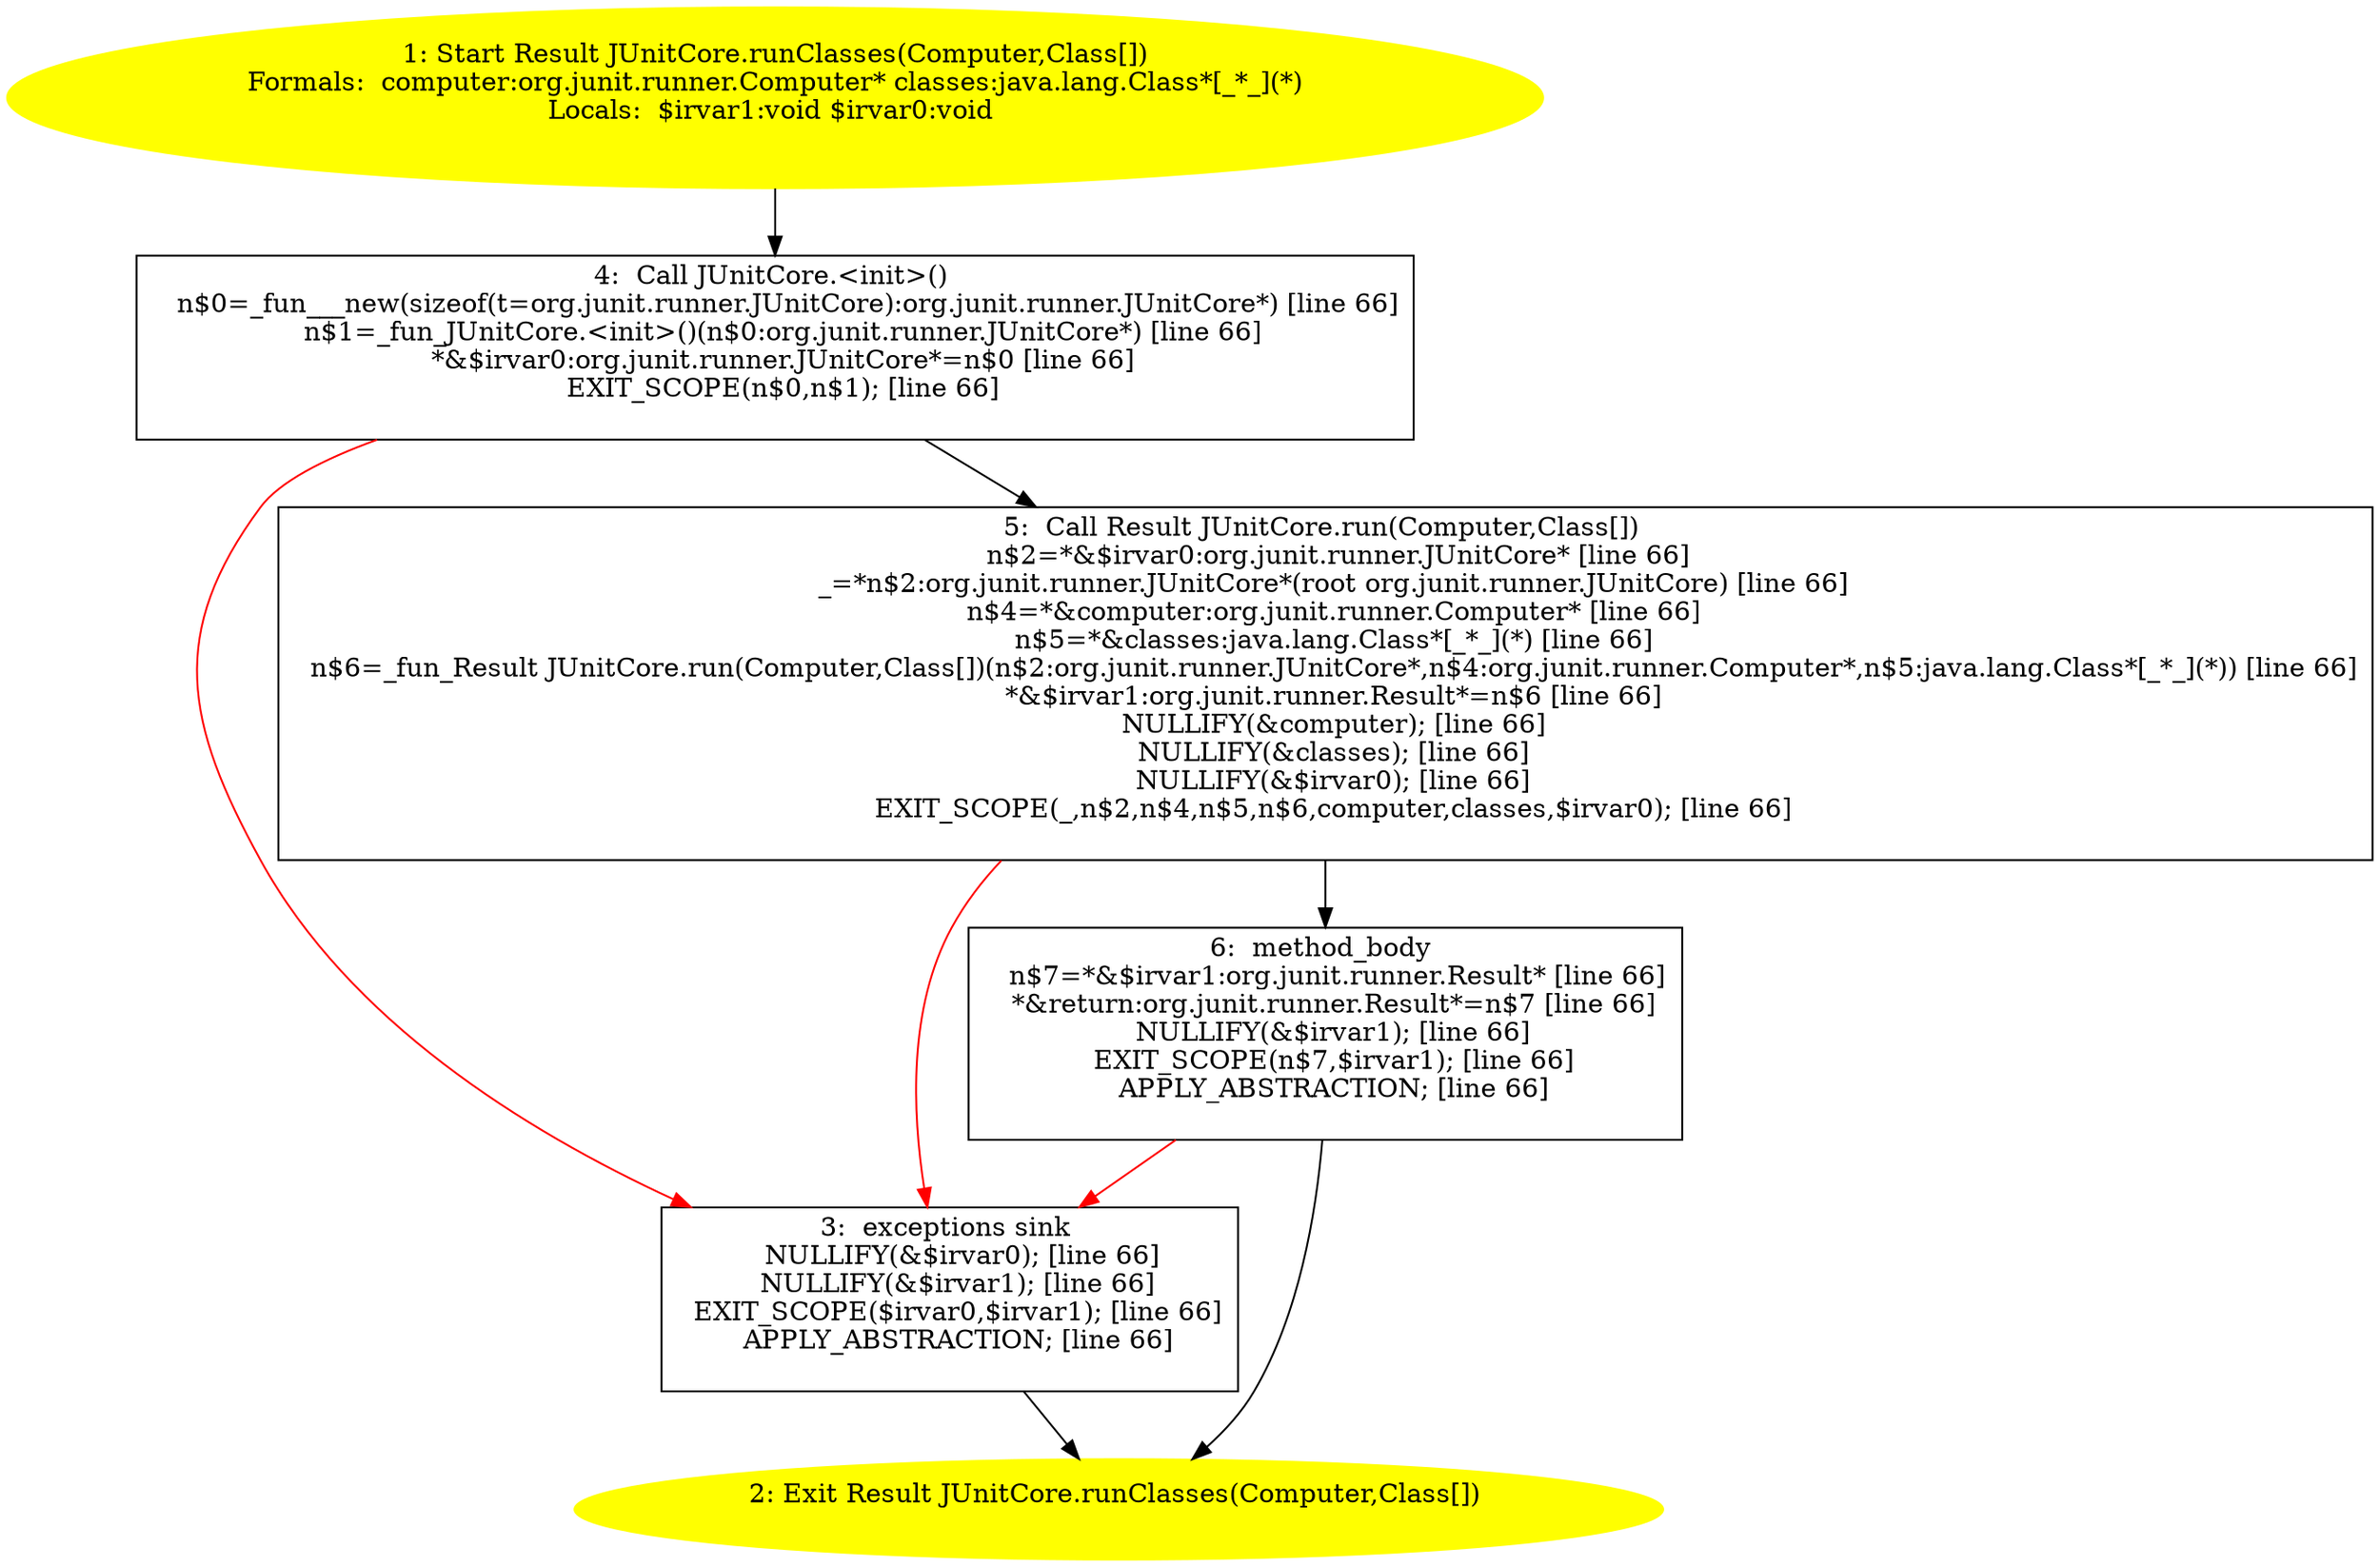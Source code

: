 /* @generated */
digraph cfg {
"org.junit.runner.JUnitCore.runClasses(org.junit.runner.Computer,java.lang.Class[]):org.junit.runner..1e3f5fae8a0b6495042492cf6ce50983_1" [label="1: Start Result JUnitCore.runClasses(Computer,Class[])\nFormals:  computer:org.junit.runner.Computer* classes:java.lang.Class*[_*_](*)\nLocals:  $irvar1:void $irvar0:void \n  " color=yellow style=filled]
	

	 "org.junit.runner.JUnitCore.runClasses(org.junit.runner.Computer,java.lang.Class[]):org.junit.runner..1e3f5fae8a0b6495042492cf6ce50983_1" -> "org.junit.runner.JUnitCore.runClasses(org.junit.runner.Computer,java.lang.Class[]):org.junit.runner..1e3f5fae8a0b6495042492cf6ce50983_4" ;
"org.junit.runner.JUnitCore.runClasses(org.junit.runner.Computer,java.lang.Class[]):org.junit.runner..1e3f5fae8a0b6495042492cf6ce50983_2" [label="2: Exit Result JUnitCore.runClasses(Computer,Class[]) \n  " color=yellow style=filled]
	

"org.junit.runner.JUnitCore.runClasses(org.junit.runner.Computer,java.lang.Class[]):org.junit.runner..1e3f5fae8a0b6495042492cf6ce50983_3" [label="3:  exceptions sink \n   NULLIFY(&$irvar0); [line 66]\n  NULLIFY(&$irvar1); [line 66]\n  EXIT_SCOPE($irvar0,$irvar1); [line 66]\n  APPLY_ABSTRACTION; [line 66]\n " shape="box"]
	

	 "org.junit.runner.JUnitCore.runClasses(org.junit.runner.Computer,java.lang.Class[]):org.junit.runner..1e3f5fae8a0b6495042492cf6ce50983_3" -> "org.junit.runner.JUnitCore.runClasses(org.junit.runner.Computer,java.lang.Class[]):org.junit.runner..1e3f5fae8a0b6495042492cf6ce50983_2" ;
"org.junit.runner.JUnitCore.runClasses(org.junit.runner.Computer,java.lang.Class[]):org.junit.runner..1e3f5fae8a0b6495042492cf6ce50983_4" [label="4:  Call JUnitCore.<init>() \n   n$0=_fun___new(sizeof(t=org.junit.runner.JUnitCore):org.junit.runner.JUnitCore*) [line 66]\n  n$1=_fun_JUnitCore.<init>()(n$0:org.junit.runner.JUnitCore*) [line 66]\n  *&$irvar0:org.junit.runner.JUnitCore*=n$0 [line 66]\n  EXIT_SCOPE(n$0,n$1); [line 66]\n " shape="box"]
	

	 "org.junit.runner.JUnitCore.runClasses(org.junit.runner.Computer,java.lang.Class[]):org.junit.runner..1e3f5fae8a0b6495042492cf6ce50983_4" -> "org.junit.runner.JUnitCore.runClasses(org.junit.runner.Computer,java.lang.Class[]):org.junit.runner..1e3f5fae8a0b6495042492cf6ce50983_5" ;
	 "org.junit.runner.JUnitCore.runClasses(org.junit.runner.Computer,java.lang.Class[]):org.junit.runner..1e3f5fae8a0b6495042492cf6ce50983_4" -> "org.junit.runner.JUnitCore.runClasses(org.junit.runner.Computer,java.lang.Class[]):org.junit.runner..1e3f5fae8a0b6495042492cf6ce50983_3" [color="red" ];
"org.junit.runner.JUnitCore.runClasses(org.junit.runner.Computer,java.lang.Class[]):org.junit.runner..1e3f5fae8a0b6495042492cf6ce50983_5" [label="5:  Call Result JUnitCore.run(Computer,Class[]) \n   n$2=*&$irvar0:org.junit.runner.JUnitCore* [line 66]\n  _=*n$2:org.junit.runner.JUnitCore*(root org.junit.runner.JUnitCore) [line 66]\n  n$4=*&computer:org.junit.runner.Computer* [line 66]\n  n$5=*&classes:java.lang.Class*[_*_](*) [line 66]\n  n$6=_fun_Result JUnitCore.run(Computer,Class[])(n$2:org.junit.runner.JUnitCore*,n$4:org.junit.runner.Computer*,n$5:java.lang.Class*[_*_](*)) [line 66]\n  *&$irvar1:org.junit.runner.Result*=n$6 [line 66]\n  NULLIFY(&computer); [line 66]\n  NULLIFY(&classes); [line 66]\n  NULLIFY(&$irvar0); [line 66]\n  EXIT_SCOPE(_,n$2,n$4,n$5,n$6,computer,classes,$irvar0); [line 66]\n " shape="box"]
	

	 "org.junit.runner.JUnitCore.runClasses(org.junit.runner.Computer,java.lang.Class[]):org.junit.runner..1e3f5fae8a0b6495042492cf6ce50983_5" -> "org.junit.runner.JUnitCore.runClasses(org.junit.runner.Computer,java.lang.Class[]):org.junit.runner..1e3f5fae8a0b6495042492cf6ce50983_6" ;
	 "org.junit.runner.JUnitCore.runClasses(org.junit.runner.Computer,java.lang.Class[]):org.junit.runner..1e3f5fae8a0b6495042492cf6ce50983_5" -> "org.junit.runner.JUnitCore.runClasses(org.junit.runner.Computer,java.lang.Class[]):org.junit.runner..1e3f5fae8a0b6495042492cf6ce50983_3" [color="red" ];
"org.junit.runner.JUnitCore.runClasses(org.junit.runner.Computer,java.lang.Class[]):org.junit.runner..1e3f5fae8a0b6495042492cf6ce50983_6" [label="6:  method_body \n   n$7=*&$irvar1:org.junit.runner.Result* [line 66]\n  *&return:org.junit.runner.Result*=n$7 [line 66]\n  NULLIFY(&$irvar1); [line 66]\n  EXIT_SCOPE(n$7,$irvar1); [line 66]\n  APPLY_ABSTRACTION; [line 66]\n " shape="box"]
	

	 "org.junit.runner.JUnitCore.runClasses(org.junit.runner.Computer,java.lang.Class[]):org.junit.runner..1e3f5fae8a0b6495042492cf6ce50983_6" -> "org.junit.runner.JUnitCore.runClasses(org.junit.runner.Computer,java.lang.Class[]):org.junit.runner..1e3f5fae8a0b6495042492cf6ce50983_2" ;
	 "org.junit.runner.JUnitCore.runClasses(org.junit.runner.Computer,java.lang.Class[]):org.junit.runner..1e3f5fae8a0b6495042492cf6ce50983_6" -> "org.junit.runner.JUnitCore.runClasses(org.junit.runner.Computer,java.lang.Class[]):org.junit.runner..1e3f5fae8a0b6495042492cf6ce50983_3" [color="red" ];
}
